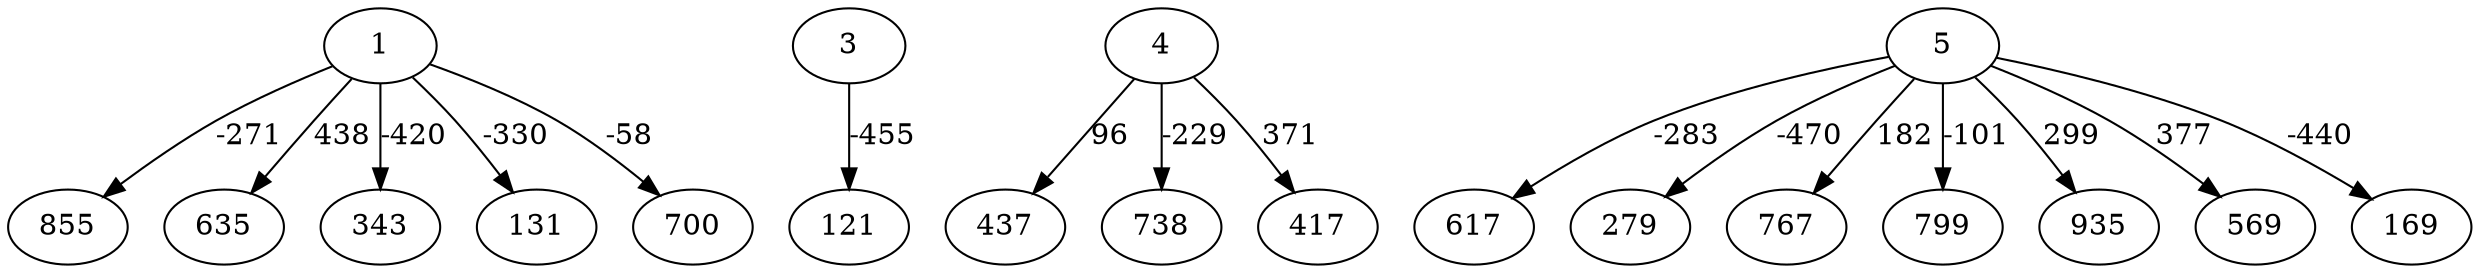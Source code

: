 digraph {
     1 -> 855[label=-271]
     1 -> 635[label=438]
     1 -> 343[label=-420]
     1 -> 131[label=-330]
     1 -> 700[label=-58]
     3 -> 121[label=-455]
     4 -> 437[label=96]
     4 -> 738[label=-229]
     4 -> 417[label=371]
     5 -> 617[label=-283]
     5 -> 279[label=-470]
     5 -> 767[label=182]
     5 -> 799[label=-101]
     5 -> 935[label=299]
     5 -> 569[label=377]
     5 -> 169[label=-440]
}